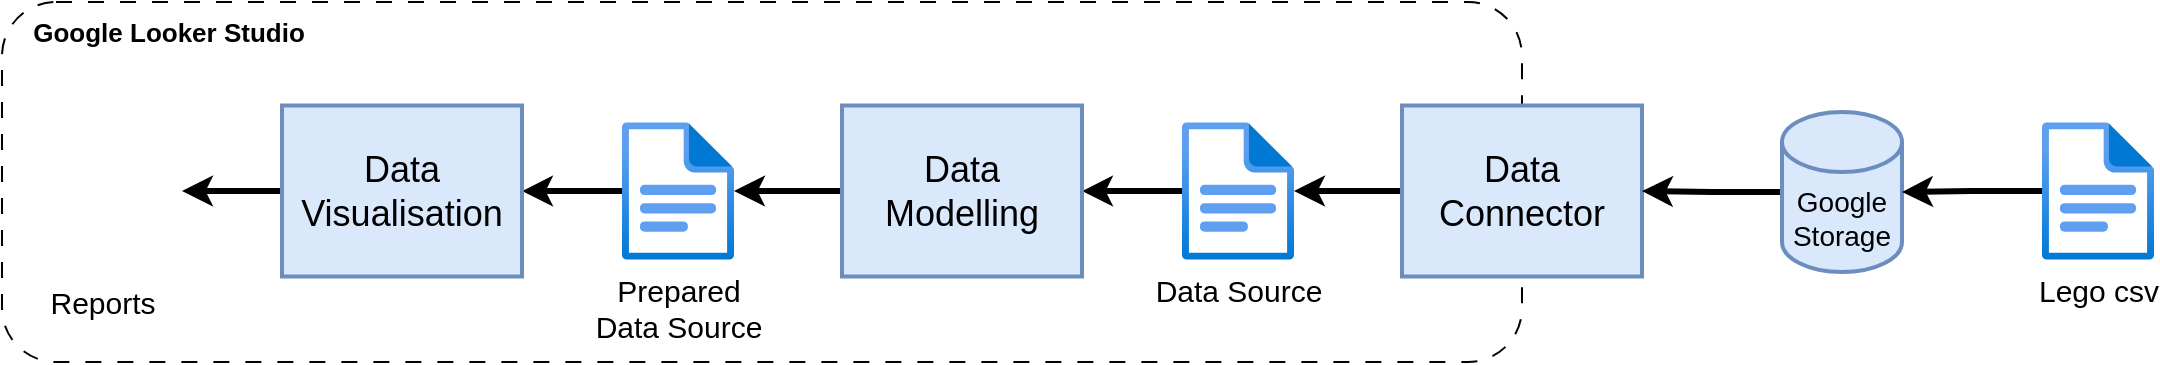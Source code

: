 <mxfile version="22.1.18" type="device">
  <diagram name="Page-1" id="2D--7kPlCg9Rjc1dQC-g">
    <mxGraphModel dx="1126" dy="610" grid="1" gridSize="10" guides="1" tooltips="1" connect="1" arrows="1" fold="1" page="1" pageScale="1" pageWidth="827" pageHeight="1169" math="0" shadow="0">
      <root>
        <mxCell id="0" />
        <mxCell id="1" parent="0" />
        <mxCell id="meec6Yi1OHi6wWnr-_7G-16" value="" style="rounded=1;whiteSpace=wrap;html=1;fillColor=none;strokeWidth=1;dashed=1;dashPattern=8 8;" vertex="1" parent="1">
          <mxGeometry x="20" y="140" width="760" height="180" as="geometry" />
        </mxCell>
        <mxCell id="meec6Yi1OHi6wWnr-_7G-11" value="" style="edgeStyle=orthogonalEdgeStyle;rounded=0;orthogonalLoop=1;jettySize=auto;html=1;strokeWidth=3;" edge="1" parent="1" source="meec6Yi1OHi6wWnr-_7G-1" target="meec6Yi1OHi6wWnr-_7G-2">
          <mxGeometry relative="1" as="geometry" />
        </mxCell>
        <mxCell id="meec6Yi1OHi6wWnr-_7G-1" value="Data Source" style="image;aspect=fixed;html=1;points=[];align=center;fontSize=15;image=img/lib/azure2/general/File.svg;" vertex="1" parent="1">
          <mxGeometry x="610" y="200" width="56.0" height="69" as="geometry" />
        </mxCell>
        <mxCell id="meec6Yi1OHi6wWnr-_7G-7" value="" style="edgeStyle=orthogonalEdgeStyle;rounded=0;orthogonalLoop=1;jettySize=auto;html=1;strokeWidth=3;" edge="1" parent="1" source="meec6Yi1OHi6wWnr-_7G-2" target="meec6Yi1OHi6wWnr-_7G-3">
          <mxGeometry relative="1" as="geometry" />
        </mxCell>
        <mxCell id="meec6Yi1OHi6wWnr-_7G-2" value="Data Modelling" style="rounded=0;whiteSpace=wrap;html=1;fontSize=18;strokeWidth=2;strokeColor=#6c8ebf;fillColor=#dae8fc;" vertex="1" parent="1">
          <mxGeometry x="440" y="191.75" width="120" height="85.5" as="geometry" />
        </mxCell>
        <mxCell id="meec6Yi1OHi6wWnr-_7G-8" value="" style="edgeStyle=orthogonalEdgeStyle;rounded=0;orthogonalLoop=1;jettySize=auto;html=1;strokeWidth=3;" edge="1" parent="1" source="meec6Yi1OHi6wWnr-_7G-3" target="meec6Yi1OHi6wWnr-_7G-4">
          <mxGeometry relative="1" as="geometry" />
        </mxCell>
        <mxCell id="meec6Yi1OHi6wWnr-_7G-3" value="Prepared&lt;br style=&quot;font-size: 15px;&quot;&gt;Data Source" style="image;aspect=fixed;html=1;points=[];align=center;fontSize=15;image=img/lib/azure2/general/File.svg;" vertex="1" parent="1">
          <mxGeometry x="330" y="200" width="56.0" height="69" as="geometry" />
        </mxCell>
        <mxCell id="meec6Yi1OHi6wWnr-_7G-9" value="" style="edgeStyle=orthogonalEdgeStyle;rounded=0;orthogonalLoop=1;jettySize=auto;html=1;strokeWidth=3;" edge="1" parent="1" source="meec6Yi1OHi6wWnr-_7G-4" target="meec6Yi1OHi6wWnr-_7G-5">
          <mxGeometry relative="1" as="geometry" />
        </mxCell>
        <mxCell id="meec6Yi1OHi6wWnr-_7G-4" value="Data Visualisation" style="rounded=0;whiteSpace=wrap;html=1;fontSize=18;strokeWidth=2;strokeColor=#6c8ebf;fillColor=#dae8fc;" vertex="1" parent="1">
          <mxGeometry x="160" y="191.75" width="120" height="85.5" as="geometry" />
        </mxCell>
        <mxCell id="meec6Yi1OHi6wWnr-_7G-5" value="Reports" style="shape=image;html=1;verticalAlign=top;verticalLabelPosition=bottom;labelBackgroundColor=#ffffff;imageAspect=0;aspect=fixed;image=https://cdn1.iconfinder.com/data/icons/icons-for-a-site-1/64/advantage_diagram-128.png;fontSize=15;" vertex="1" parent="1">
          <mxGeometry x="30" y="194.5" width="80" height="80" as="geometry" />
        </mxCell>
        <mxCell id="meec6Yi1OHi6wWnr-_7G-14" value="" style="edgeStyle=orthogonalEdgeStyle;rounded=0;orthogonalLoop=1;jettySize=auto;html=1;strokeWidth=3;" edge="1" parent="1" source="meec6Yi1OHi6wWnr-_7G-12" target="meec6Yi1OHi6wWnr-_7G-1">
          <mxGeometry relative="1" as="geometry" />
        </mxCell>
        <mxCell id="meec6Yi1OHi6wWnr-_7G-12" value="Data Connector" style="rounded=0;whiteSpace=wrap;html=1;fontSize=18;strokeWidth=2;strokeColor=#6c8ebf;fillColor=#dae8fc;" vertex="1" parent="1">
          <mxGeometry x="720" y="191.75" width="120" height="85.5" as="geometry" />
        </mxCell>
        <mxCell id="meec6Yi1OHi6wWnr-_7G-17" value="Google Looker Studio" style="text;html=1;align=center;verticalAlign=middle;resizable=0;points=[];autosize=1;strokeColor=none;fillColor=none;fontSize=13;fontStyle=1" vertex="1" parent="1">
          <mxGeometry x="23" y="140" width="160" height="30" as="geometry" />
        </mxCell>
        <mxCell id="meec6Yi1OHi6wWnr-_7G-21" value="" style="edgeStyle=orthogonalEdgeStyle;rounded=0;orthogonalLoop=1;jettySize=auto;html=1;strokeWidth=3;" edge="1" parent="1" source="meec6Yi1OHi6wWnr-_7G-18" target="meec6Yi1OHi6wWnr-_7G-12">
          <mxGeometry relative="1" as="geometry" />
        </mxCell>
        <mxCell id="meec6Yi1OHi6wWnr-_7G-18" value="Google&lt;br style=&quot;font-size: 14px;&quot;&gt;Storage" style="shape=cylinder3;whiteSpace=wrap;html=1;boundedLbl=1;backgroundOutline=1;size=15;strokeWidth=2;fillColor=#dae8fc;strokeColor=#6c8ebf;fontSize=14;" vertex="1" parent="1">
          <mxGeometry x="910" y="195" width="60" height="80" as="geometry" />
        </mxCell>
        <mxCell id="meec6Yi1OHi6wWnr-_7G-20" value="" style="edgeStyle=orthogonalEdgeStyle;rounded=0;orthogonalLoop=1;jettySize=auto;html=1;strokeWidth=3;" edge="1" parent="1" source="meec6Yi1OHi6wWnr-_7G-19" target="meec6Yi1OHi6wWnr-_7G-18">
          <mxGeometry relative="1" as="geometry" />
        </mxCell>
        <mxCell id="meec6Yi1OHi6wWnr-_7G-19" value="Lego csv" style="image;aspect=fixed;html=1;points=[];align=center;fontSize=15;image=img/lib/azure2/general/File.svg;" vertex="1" parent="1">
          <mxGeometry x="1040" y="200" width="56.0" height="69" as="geometry" />
        </mxCell>
      </root>
    </mxGraphModel>
  </diagram>
</mxfile>
